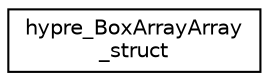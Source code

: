 digraph "Graphical Class Hierarchy"
{
 // LATEX_PDF_SIZE
  edge [fontname="Helvetica",fontsize="10",labelfontname="Helvetica",labelfontsize="10"];
  node [fontname="Helvetica",fontsize="10",shape=record];
  rankdir="LR";
  Node0 [label="hypre_BoxArrayArray\l_struct",height=0.2,width=0.4,color="black", fillcolor="white", style="filled",URL="$structhypre___box_array_array__struct.html",tooltip=" "];
}
